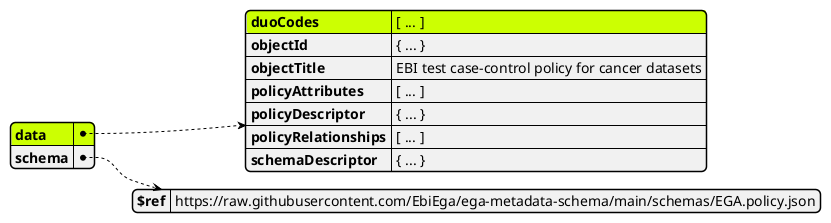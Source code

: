 @startjson
#highlight "data" / "duoCodes" / "0" / "termId"
#highlight "data" / "duoCodes" / "1" / "termId"
#highlight "data" / "duoCodes" / "2" / "termId"
#highlight "data"
#highlight "data" / "duoCodes"
#highlight "data" / "duoCodes" / "0"
#highlight "data" / "duoCodes" / "1"
#highlight "data" / "duoCodes" / "2"

{
    "data": {
        "duoCodes": "[ ... ]",
        "objectId": "{ ... }",
        "objectTitle": "EBI test case-control policy for cancer datasets",
        "policyAttributes": "[ ... ]",
        "policyDescriptor": "{ ... }",
        "policyRelationships": "[ ... ]",
        "schemaDescriptor": "{ ... }"
    },
    "schema": {
        "$ref": "https://raw.githubusercontent.com/EbiEga/ega-metadata-schema/main/schemas/EGA.policy.json"
    }
}
@endjson